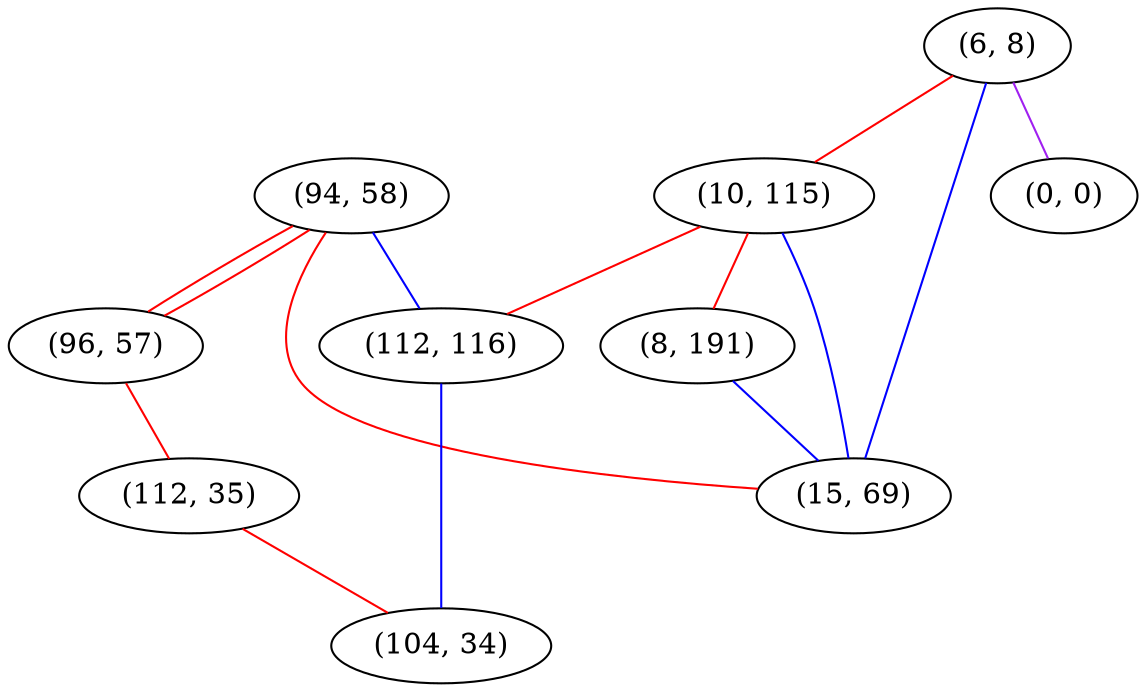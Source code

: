 graph "" {
"(94, 58)";
"(6, 8)";
"(96, 57)";
"(112, 35)";
"(10, 115)";
"(8, 191)";
"(0, 0)";
"(112, 116)";
"(15, 69)";
"(104, 34)";
"(94, 58)" -- "(96, 57)"  [color=red, key=0, weight=1];
"(94, 58)" -- "(96, 57)"  [color=red, key=1, weight=1];
"(94, 58)" -- "(15, 69)"  [color=red, key=0, weight=1];
"(94, 58)" -- "(112, 116)"  [color=blue, key=0, weight=3];
"(6, 8)" -- "(0, 0)"  [color=purple, key=0, weight=4];
"(6, 8)" -- "(10, 115)"  [color=red, key=0, weight=1];
"(6, 8)" -- "(15, 69)"  [color=blue, key=0, weight=3];
"(96, 57)" -- "(112, 35)"  [color=red, key=0, weight=1];
"(112, 35)" -- "(104, 34)"  [color=red, key=0, weight=1];
"(10, 115)" -- "(15, 69)"  [color=blue, key=0, weight=3];
"(10, 115)" -- "(8, 191)"  [color=red, key=0, weight=1];
"(10, 115)" -- "(112, 116)"  [color=red, key=0, weight=1];
"(8, 191)" -- "(15, 69)"  [color=blue, key=0, weight=3];
"(112, 116)" -- "(104, 34)"  [color=blue, key=0, weight=3];
}
